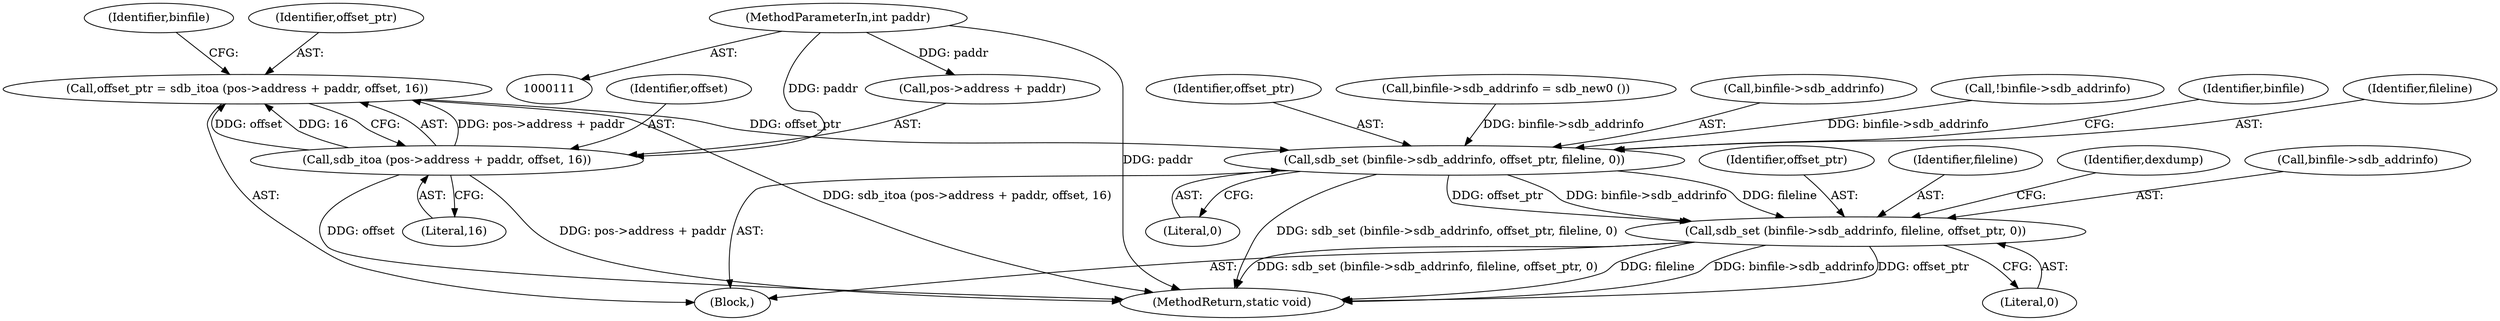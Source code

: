 digraph "0_radare2_ad55822430a03fe075221b543efb434567e9e431@API" {
"1001015" [label="(Call,offset_ptr = sdb_itoa (pos->address + paddr, offset, 16))"];
"1001017" [label="(Call,sdb_itoa (pos->address + paddr, offset, 16))"];
"1000117" [label="(MethodParameterIn,int paddr)"];
"1001025" [label="(Call,sdb_set (binfile->sdb_addrinfo, offset_ptr, fileline, 0))"];
"1001032" [label="(Call,sdb_set (binfile->sdb_addrinfo, fileline, offset_ptr, 0))"];
"1001033" [label="(Call,binfile->sdb_addrinfo)"];
"1001027" [label="(Identifier,binfile)"];
"1001018" [label="(Call,pos->address + paddr)"];
"1001004" [label="(Call,binfile->sdb_addrinfo = sdb_new0 ())"];
"1001026" [label="(Call,binfile->sdb_addrinfo)"];
"1001038" [label="(Literal,0)"];
"1001037" [label="(Identifier,offset_ptr)"];
"1001015" [label="(Call,offset_ptr = sdb_itoa (pos->address + paddr, offset, 16))"];
"1001031" [label="(Literal,0)"];
"1001014" [label="(Block,)"];
"1001016" [label="(Identifier,offset_ptr)"];
"1000999" [label="(Call,!binfile->sdb_addrinfo)"];
"1001025" [label="(Call,sdb_set (binfile->sdb_addrinfo, offset_ptr, fileline, 0))"];
"1001034" [label="(Identifier,binfile)"];
"1001030" [label="(Identifier,fileline)"];
"1001187" [label="(MethodReturn,static void)"];
"1000117" [label="(MethodParameterIn,int paddr)"];
"1001029" [label="(Identifier,offset_ptr)"];
"1001024" [label="(Literal,16)"];
"1001017" [label="(Call,sdb_itoa (pos->address + paddr, offset, 16))"];
"1001032" [label="(Call,sdb_set (binfile->sdb_addrinfo, fileline, offset_ptr, 0))"];
"1001036" [label="(Identifier,fileline)"];
"1001023" [label="(Identifier,offset)"];
"1001041" [label="(Identifier,dexdump)"];
"1001015" -> "1001014"  [label="AST: "];
"1001015" -> "1001017"  [label="CFG: "];
"1001016" -> "1001015"  [label="AST: "];
"1001017" -> "1001015"  [label="AST: "];
"1001027" -> "1001015"  [label="CFG: "];
"1001015" -> "1001187"  [label="DDG: sdb_itoa (pos->address + paddr, offset, 16)"];
"1001017" -> "1001015"  [label="DDG: pos->address + paddr"];
"1001017" -> "1001015"  [label="DDG: offset"];
"1001017" -> "1001015"  [label="DDG: 16"];
"1001015" -> "1001025"  [label="DDG: offset_ptr"];
"1001017" -> "1001024"  [label="CFG: "];
"1001018" -> "1001017"  [label="AST: "];
"1001023" -> "1001017"  [label="AST: "];
"1001024" -> "1001017"  [label="AST: "];
"1001017" -> "1001187"  [label="DDG: pos->address + paddr"];
"1001017" -> "1001187"  [label="DDG: offset"];
"1000117" -> "1001017"  [label="DDG: paddr"];
"1000117" -> "1000111"  [label="AST: "];
"1000117" -> "1001187"  [label="DDG: paddr"];
"1000117" -> "1001018"  [label="DDG: paddr"];
"1001025" -> "1001014"  [label="AST: "];
"1001025" -> "1001031"  [label="CFG: "];
"1001026" -> "1001025"  [label="AST: "];
"1001029" -> "1001025"  [label="AST: "];
"1001030" -> "1001025"  [label="AST: "];
"1001031" -> "1001025"  [label="AST: "];
"1001034" -> "1001025"  [label="CFG: "];
"1001025" -> "1001187"  [label="DDG: sdb_set (binfile->sdb_addrinfo, offset_ptr, fileline, 0)"];
"1001004" -> "1001025"  [label="DDG: binfile->sdb_addrinfo"];
"1000999" -> "1001025"  [label="DDG: binfile->sdb_addrinfo"];
"1001025" -> "1001032"  [label="DDG: binfile->sdb_addrinfo"];
"1001025" -> "1001032"  [label="DDG: fileline"];
"1001025" -> "1001032"  [label="DDG: offset_ptr"];
"1001032" -> "1001014"  [label="AST: "];
"1001032" -> "1001038"  [label="CFG: "];
"1001033" -> "1001032"  [label="AST: "];
"1001036" -> "1001032"  [label="AST: "];
"1001037" -> "1001032"  [label="AST: "];
"1001038" -> "1001032"  [label="AST: "];
"1001041" -> "1001032"  [label="CFG: "];
"1001032" -> "1001187"  [label="DDG: fileline"];
"1001032" -> "1001187"  [label="DDG: binfile->sdb_addrinfo"];
"1001032" -> "1001187"  [label="DDG: offset_ptr"];
"1001032" -> "1001187"  [label="DDG: sdb_set (binfile->sdb_addrinfo, fileline, offset_ptr, 0)"];
}
